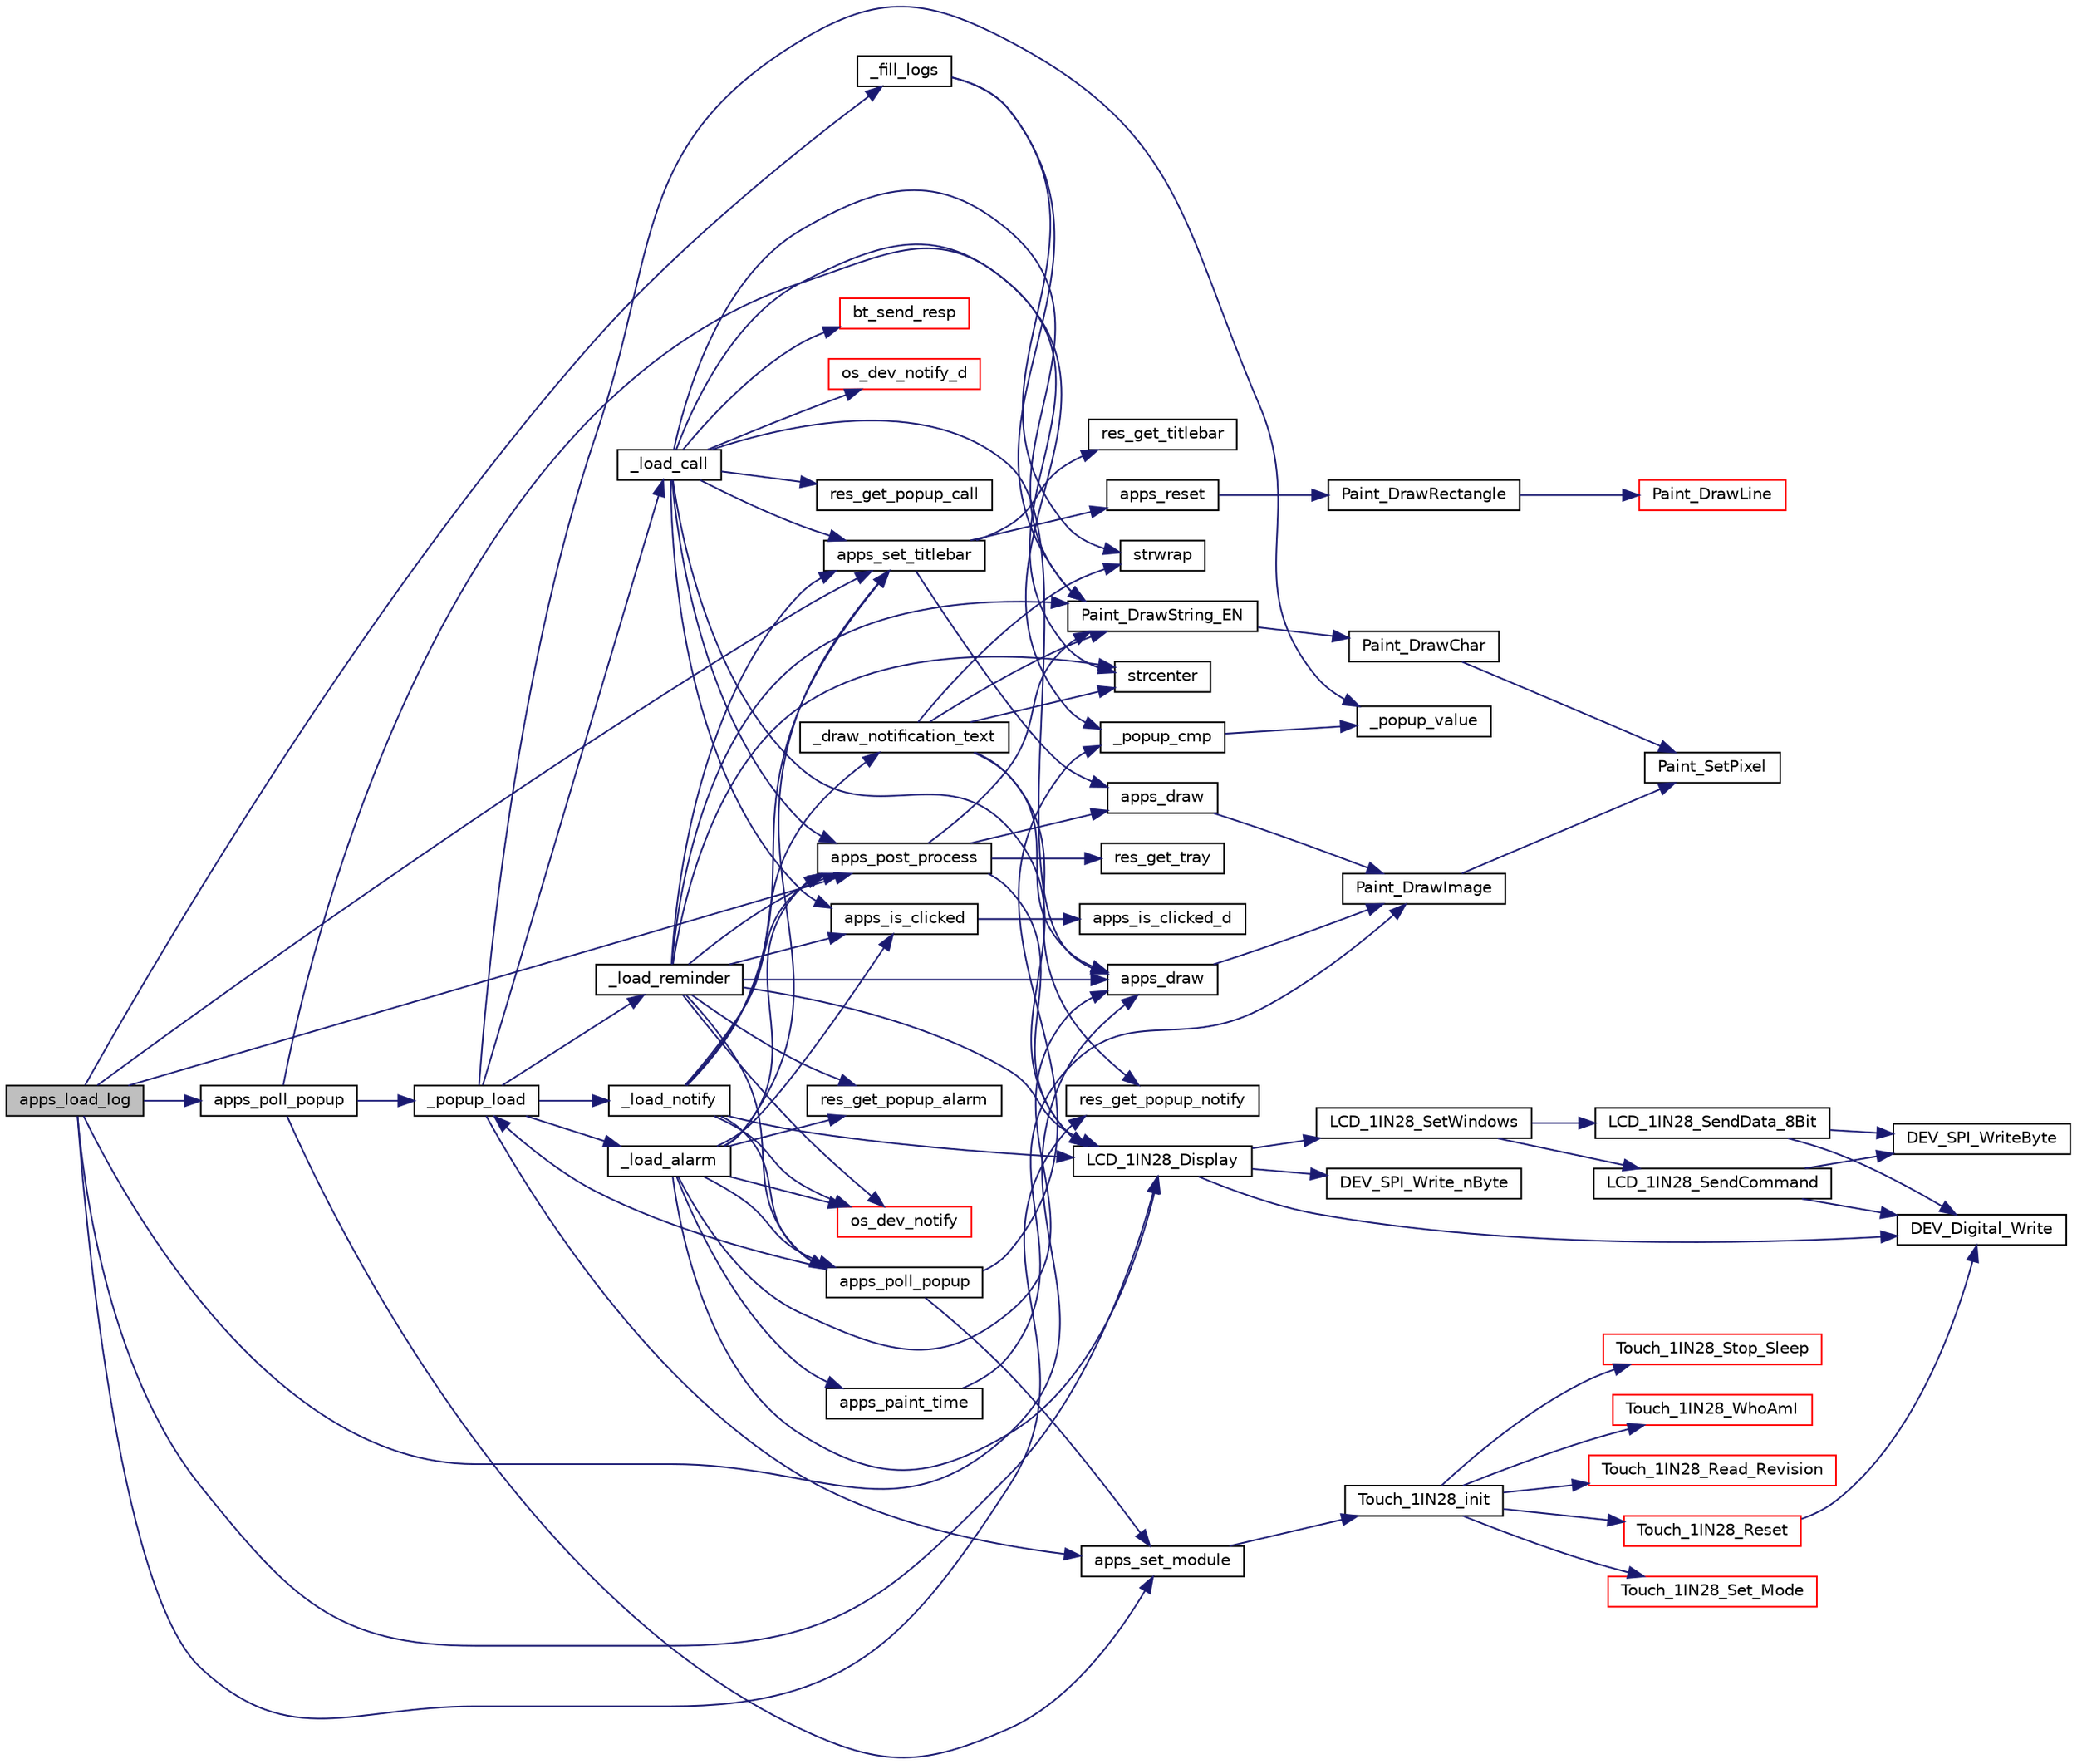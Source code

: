 digraph "apps_load_log"
{
 // LATEX_PDF_SIZE
  bgcolor="transparent";
  edge [fontname="Helvetica",fontsize="10",labelfontname="Helvetica",labelfontsize="10"];
  node [fontname="Helvetica",fontsize="10",shape=record];
  rankdir="LR";
  Node1 [label="apps_load_log",height=0.2,width=0.4,color="black", fillcolor="grey75", style="filled", fontcolor="black",tooltip=" "];
  Node1 -> Node2 [color="midnightblue",fontsize="10",style="solid",fontname="Helvetica"];
  Node2 [label="_fill_logs",height=0.2,width=0.4,color="black",URL="$debugger_8c.html#a85f351bda992df619517f9706d8bc662",tooltip=" "];
  Node2 -> Node3 [color="midnightblue",fontsize="10",style="solid",fontname="Helvetica"];
  Node3 [label="Paint_DrawString_EN",height=0.2,width=0.4,color="black",URL="$GUI__Paint_8c.html#aa9154b1fb7a40d79798eccbc51761925",tooltip="function: Display the string parameter: Xstart ：X coordinate Ystart ：Y coordinate pString ：The first ..."];
  Node3 -> Node4 [color="midnightblue",fontsize="10",style="solid",fontname="Helvetica"];
  Node4 [label="Paint_DrawChar",height=0.2,width=0.4,color="black",URL="$GUI__Paint_8c.html#a445504f3acd814f2c2dab209e8b7e26e",tooltip="function: Show English characters parameter: Xpoint ：X coordinate Ypoint ：Y coordinate Acsii_Char ：To..."];
  Node4 -> Node5 [color="midnightblue",fontsize="10",style="solid",fontname="Helvetica"];
  Node5 [label="Paint_SetPixel",height=0.2,width=0.4,color="black",URL="$GUI__Paint_8c.html#a48f4f5f8b9b528f98d3ddb1c2e2e108f",tooltip="function: Draw Pixels parameter: Xpoint : At point X Ypoint : At point Y Color : Painted colors"];
  Node2 -> Node6 [color="midnightblue",fontsize="10",style="solid",fontname="Helvetica"];
  Node6 [label="strwrap",height=0.2,width=0.4,color="black",URL="$wp__common_2src_2util_8c.html#ad58afc989224cc43ba38c48e5bde8b43",tooltip="Splits the input string into an array of substrings, considering both the line width and ' ' characte..."];
  Node1 -> Node7 [color="midnightblue",fontsize="10",style="solid",fontname="Helvetica"];
  Node7 [label="apps_draw",height=0.2,width=0.4,color="black",URL="$apps_8h.html#a7a95cc0c9891f8f50a4ce8ff57820f0a",tooltip=" "];
  Node7 -> Node8 [color="midnightblue",fontsize="10",style="solid",fontname="Helvetica"];
  Node8 [label="Paint_DrawImage",height=0.2,width=0.4,color="black",URL="$GUI__Paint_8c.html#ad0d9aff01666febe9f9436036f5e0c0c",tooltip=" "];
  Node8 -> Node5 [color="midnightblue",fontsize="10",style="solid",fontname="Helvetica"];
  Node1 -> Node9 [color="midnightblue",fontsize="10",style="solid",fontname="Helvetica"];
  Node9 [label="apps_poll_popup",height=0.2,width=0.4,color="black",URL="$apps_8h.html#ac7a73b284d976fb2cad1ef6a2c7a55c0",tooltip="Checks for new pop-up events."];
  Node9 -> Node10 [color="midnightblue",fontsize="10",style="solid",fontname="Helvetica"];
  Node10 [label="_popup_cmp",height=0.2,width=0.4,color="black",URL="$popup_8c.html#ada0053fdc0f26651744b5dba013a8f5a",tooltip=" "];
  Node10 -> Node11 [color="midnightblue",fontsize="10",style="solid",fontname="Helvetica"];
  Node11 [label="_popup_value",height=0.2,width=0.4,color="black",URL="$popup_8c.html#ab7ec577ff7a40958957b8b2f038c6a29",tooltip="Returns the priority of the pop-up type as an integer:"];
  Node9 -> Node12 [color="midnightblue",fontsize="10",style="solid",fontname="Helvetica"];
  Node12 [label="_popup_load",height=0.2,width=0.4,color="black",URL="$popup_8c.html#a22954eda0c75cb757cbcec2ade0404b0",tooltip=" "];
  Node12 -> Node13 [color="midnightblue",fontsize="10",style="solid",fontname="Helvetica"];
  Node13 [label="_load_alarm",height=0.2,width=0.4,color="black",URL="$popup_8c.html#a9f6f8d30fe0551215686892fb0c69551",tooltip=" "];
  Node13 -> Node7 [color="midnightblue",fontsize="10",style="solid",fontname="Helvetica"];
  Node13 -> Node14 [color="midnightblue",fontsize="10",style="solid",fontname="Helvetica"];
  Node14 [label="apps_is_clicked",height=0.2,width=0.4,color="black",URL="$apps_8h.html#a1abcbacc22cadcf3a2b3440c226db607",tooltip="Returns whether the selected area has been clicked @x_start - starting position x @y_start - starting..."];
  Node14 -> Node15 [color="midnightblue",fontsize="10",style="solid",fontname="Helvetica"];
  Node15 [label="apps_is_clicked_d",height=0.2,width=0.4,color="black",URL="$wp__apps_2src_2util_8c.html#a56bdcaf09de9faec22e4f26dd6fa6bb9",tooltip="apps_is_clicked with extra options @x - X position of the cursor @y - Y position of the cursor @x_sta..."];
  Node13 -> Node16 [color="midnightblue",fontsize="10",style="solid",fontname="Helvetica"];
  Node16 [label="apps_paint_time",height=0.2,width=0.4,color="black",URL="$apps_8h.html#aeb9a5f1ad6e54e82e33d46e47f9403e5",tooltip="UI Utilities."];
  Node16 -> Node8 [color="midnightblue",fontsize="10",style="solid",fontname="Helvetica"];
  Node13 -> Node17 [color="midnightblue",fontsize="10",style="solid",fontname="Helvetica"];
  Node17 [label="apps_poll_popup",height=0.2,width=0.4,color="black",URL="$popup_8c.html#ac7a73b284d976fb2cad1ef6a2c7a55c0",tooltip="Checks for new pop-up events."];
  Node17 -> Node10 [color="midnightblue",fontsize="10",style="solid",fontname="Helvetica"];
  Node17 -> Node12 [color="midnightblue",fontsize="10",style="solid",fontname="Helvetica"];
  Node17 -> Node18 [color="midnightblue",fontsize="10",style="solid",fontname="Helvetica"];
  Node18 [label="apps_set_module",height=0.2,width=0.4,color="black",URL="$apps_8h.html#aa913f70e04a02a5dfa81c8c91250d510",tooltip="Initializes the given module @screen_type - Type of the screen, if there is @popup_type - Type of the..."];
  Node18 -> Node19 [color="midnightblue",fontsize="10",style="solid",fontname="Helvetica"];
  Node19 [label="Touch_1IN28_init",height=0.2,width=0.4,color="black",URL="$Touch__1in28_8c.html#ae5ed301b9ca70a465a6c93d4c416fff2",tooltip="function : screen initialization 屏幕初始化 parameter:"];
  Node19 -> Node20 [color="midnightblue",fontsize="10",style="solid",fontname="Helvetica"];
  Node20 [label="Touch_1IN28_Read_Revision",height=0.2,width=0.4,color="red",URL="$Touch__1in28_8c.html#a39d6870264c2cdb37d9d1e1eac5b62ed",tooltip="function : Read software version number 读取软件版本号 parameter:"];
  Node19 -> Node22 [color="midnightblue",fontsize="10",style="solid",fontname="Helvetica"];
  Node22 [label="Touch_1IN28_Reset",height=0.2,width=0.4,color="red",URL="$Touch__1in28_8c.html#aaf34bd412ddc76154908a7f6dd43f384",tooltip="function : reset touch 复位触摸 parameter:"];
  Node22 -> Node24 [color="midnightblue",fontsize="10",style="solid",fontname="Helvetica"];
  Node24 [label="DEV_Digital_Write",height=0.2,width=0.4,color="black",URL="$DEV__Config_8c.html#a115bf3186fb590c5a9fa1bbfc2f38352",tooltip="GPIO read and write."];
  Node19 -> Node25 [color="midnightblue",fontsize="10",style="solid",fontname="Helvetica"];
  Node25 [label="Touch_1IN28_Set_Mode",height=0.2,width=0.4,color="red",URL="$Touch__1in28_8c.html#a4451bf226143a654058b0b9831485829",tooltip="function : Set touch mode 设置触摸模式 parameter:   mode = 0 gestures mode mode = 1 point mode mode = 2 mix..."];
  Node19 -> Node27 [color="midnightblue",fontsize="10",style="solid",fontname="Helvetica"];
  Node27 [label="Touch_1IN28_Stop_Sleep",height=0.2,width=0.4,color="red",URL="$Touch__1in28_8c.html#a05931da08d4d9567eb7b2b193143ff45",tooltip="function : exit sleep mode 退出休眠模式 parameter:"];
  Node19 -> Node28 [color="midnightblue",fontsize="10",style="solid",fontname="Helvetica"];
  Node28 [label="Touch_1IN28_WhoAmI",height=0.2,width=0.4,color="red",URL="$Touch__1in28_8c.html#ae09de88d450a31f365cfd38729a9a9be",tooltip="| File : Touch_1IN28.c | Author : Waveshare team | Function : Hardware underlying interface | Info : ..."];
  Node13 -> Node29 [color="midnightblue",fontsize="10",style="solid",fontname="Helvetica"];
  Node29 [label="apps_post_process",height=0.2,width=0.4,color="black",URL="$apps_8h.html#a329ee8032f9cc7781b49495819051695",tooltip="Retrieves the status from various sources and draws to the buffer @is_cb - Whether this function is c..."];
  Node29 -> Node30 [color="midnightblue",fontsize="10",style="solid",fontname="Helvetica"];
  Node30 [label="apps_draw",height=0.2,width=0.4,color="black",URL="$wp__apps_2src_2util_8c.html#a7a95cc0c9891f8f50a4ce8ff57820f0a",tooltip=" "];
  Node30 -> Node8 [color="midnightblue",fontsize="10",style="solid",fontname="Helvetica"];
  Node29 -> Node31 [color="midnightblue",fontsize="10",style="solid",fontname="Helvetica"];
  Node31 [label="LCD_1IN28_Display",height=0.2,width=0.4,color="black",URL="$LCD__1in28_8c.html#a620a570daf64d54494b768ac4707392c",tooltip="function : Sends the image buffer in RAM to displays parameter:"];
  Node31 -> Node24 [color="midnightblue",fontsize="10",style="solid",fontname="Helvetica"];
  Node31 -> Node32 [color="midnightblue",fontsize="10",style="solid",fontname="Helvetica"];
  Node32 [label="DEV_SPI_Write_nByte",height=0.2,width=0.4,color="black",URL="$DEV__Config_8c.html#a92c541993a71ed8ecef5826ef58d13b9",tooltip=" "];
  Node31 -> Node33 [color="midnightblue",fontsize="10",style="solid",fontname="Helvetica"];
  Node33 [label="LCD_1IN28_SetWindows",height=0.2,width=0.4,color="black",URL="$LCD__1in28_8c.html#acd05edcea026ac08a178c1b0653e223d",tooltip="function: Sets the start position and size of the display area parameter: Xstart : X direction Start ..."];
  Node33 -> Node34 [color="midnightblue",fontsize="10",style="solid",fontname="Helvetica"];
  Node34 [label="LCD_1IN28_SendCommand",height=0.2,width=0.4,color="black",URL="$LCD__1in28_8c.html#a2d4544449c2fbb5d7d30d007c4175d0e",tooltip="function : send command parameter: Reg : Command register"];
  Node34 -> Node24 [color="midnightblue",fontsize="10",style="solid",fontname="Helvetica"];
  Node34 -> Node35 [color="midnightblue",fontsize="10",style="solid",fontname="Helvetica"];
  Node35 [label="DEV_SPI_WriteByte",height=0.2,width=0.4,color="black",URL="$DEV__Config_8c.html#a81090f78e7cb924d294d518b16ce3cc3",tooltip="SPI."];
  Node33 -> Node36 [color="midnightblue",fontsize="10",style="solid",fontname="Helvetica"];
  Node36 [label="LCD_1IN28_SendData_8Bit",height=0.2,width=0.4,color="black",URL="$LCD__1in28_8c.html#a269938e6774f0acd809bb33c7d7ddc73",tooltip="function : send data parameter: Data : Write data"];
  Node36 -> Node24 [color="midnightblue",fontsize="10",style="solid",fontname="Helvetica"];
  Node36 -> Node35 [color="midnightblue",fontsize="10",style="solid",fontname="Helvetica"];
  Node29 -> Node3 [color="midnightblue",fontsize="10",style="solid",fontname="Helvetica"];
  Node29 -> Node37 [color="midnightblue",fontsize="10",style="solid",fontname="Helvetica"];
  Node37 [label="res_get_tray",height=0.2,width=0.4,color="black",URL="$resources_8h.html#a96f0bcacffc0881a1a7bd6666fa7d60f",tooltip=" "];
  Node13 -> Node38 [color="midnightblue",fontsize="10",style="solid",fontname="Helvetica"];
  Node38 [label="apps_set_titlebar",height=0.2,width=0.4,color="black",URL="$apps_8h.html#ae0e0b39421fea8ca700d22ca1a2a3eeb",tooltip=" "];
  Node38 -> Node30 [color="midnightblue",fontsize="10",style="solid",fontname="Helvetica"];
  Node38 -> Node39 [color="midnightblue",fontsize="10",style="solid",fontname="Helvetica"];
  Node39 [label="apps_reset",height=0.2,width=0.4,color="black",URL="$wp__apps_2src_2util_8c.html#a943f1471b13bd65becbf3af2c02c4a82",tooltip=" "];
  Node39 -> Node40 [color="midnightblue",fontsize="10",style="solid",fontname="Helvetica"];
  Node40 [label="Paint_DrawRectangle",height=0.2,width=0.4,color="black",URL="$GUI__Paint_8c.html#a2c2ad0a6d3dccaeeed60fd3ef44c644c",tooltip="function: Draw a rectangle parameter: Xstart ：Rectangular Starting Xpoint point coordinates Ystart ：R..."];
  Node40 -> Node41 [color="midnightblue",fontsize="10",style="solid",fontname="Helvetica"];
  Node41 [label="Paint_DrawLine",height=0.2,width=0.4,color="red",URL="$GUI__Paint_8c.html#a3f3fab298d3efaa84f39253946ce1901",tooltip="function: Draw a line of arbitrary slope parameter: Xstart ：Starting Xpoint point coordinates Ystart ..."];
  Node38 -> Node43 [color="midnightblue",fontsize="10",style="solid",fontname="Helvetica"];
  Node43 [label="res_get_titlebar",height=0.2,width=0.4,color="black",URL="$resources_8h.html#af520fc94bba7de9ec8e5b73e15039106",tooltip=" "];
  Node13 -> Node31 [color="midnightblue",fontsize="10",style="solid",fontname="Helvetica"];
  Node13 -> Node44 [color="midnightblue",fontsize="10",style="solid",fontname="Helvetica"];
  Node44 [label="os_dev_notify",height=0.2,width=0.4,color="red",URL="$dev_8h.html#af6860e394b7a752a17d4768b1b5d6660",tooltip="Create a notification effect with desired GPIOs for 360ms."];
  Node13 -> Node47 [color="midnightblue",fontsize="10",style="solid",fontname="Helvetica"];
  Node47 [label="res_get_popup_alarm",height=0.2,width=0.4,color="black",URL="$resources_8h.html#a736f0db7ca66b0ac8d5deb4b2f1a0a30",tooltip=" "];
  Node12 -> Node48 [color="midnightblue",fontsize="10",style="solid",fontname="Helvetica"];
  Node48 [label="_load_call",height=0.2,width=0.4,color="black",URL="$popup_8c.html#aa81deeb21fe66f433f5b751dc1288128",tooltip=" "];
  Node48 -> Node7 [color="midnightblue",fontsize="10",style="solid",fontname="Helvetica"];
  Node48 -> Node14 [color="midnightblue",fontsize="10",style="solid",fontname="Helvetica"];
  Node48 -> Node29 [color="midnightblue",fontsize="10",style="solid",fontname="Helvetica"];
  Node48 -> Node38 [color="midnightblue",fontsize="10",style="solid",fontname="Helvetica"];
  Node48 -> Node49 [color="midnightblue",fontsize="10",style="solid",fontname="Helvetica"];
  Node49 [label="bt_send_resp",height=0.2,width=0.4,color="red",URL="$bt_8h.html#a872c9f0d31efbb5f055d9fdc02bc3979",tooltip=" "];
  Node48 -> Node31 [color="midnightblue",fontsize="10",style="solid",fontname="Helvetica"];
  Node48 -> Node52 [color="midnightblue",fontsize="10",style="solid",fontname="Helvetica"];
  Node52 [label="os_dev_notify_d",height=0.2,width=0.4,color="red",URL="$dev_8h.html#a90b537677333beca80545c0282e1e370",tooltip="os_dev_notify with custom notification durations."];
  Node48 -> Node3 [color="midnightblue",fontsize="10",style="solid",fontname="Helvetica"];
  Node48 -> Node53 [color="midnightblue",fontsize="10",style="solid",fontname="Helvetica"];
  Node53 [label="res_get_popup_call",height=0.2,width=0.4,color="black",URL="$resources_8h.html#ab75724d6569c8e937160b6825f7534b3",tooltip=" "];
  Node48 -> Node54 [color="midnightblue",fontsize="10",style="solid",fontname="Helvetica"];
  Node54 [label="strcenter",height=0.2,width=0.4,color="black",URL="$wp__common_2src_2util_8c.html#ab632a84026ec8724e293cd18c9500b5f",tooltip="Centers the given string in-place and returns it @str - string to center @str_s - length of the strin..."];
  Node12 -> Node55 [color="midnightblue",fontsize="10",style="solid",fontname="Helvetica"];
  Node55 [label="_load_notify",height=0.2,width=0.4,color="black",URL="$popup_8c.html#a417a95b3689213156011062bc40bdfbc",tooltip=" "];
  Node55 -> Node56 [color="midnightblue",fontsize="10",style="solid",fontname="Helvetica"];
  Node56 [label="_draw_notification_text",height=0.2,width=0.4,color="black",URL="$popup_8c.html#a8a0cc2d67be48f6a9a0a782600d19098",tooltip=" "];
  Node56 -> Node7 [color="midnightblue",fontsize="10",style="solid",fontname="Helvetica"];
  Node56 -> Node3 [color="midnightblue",fontsize="10",style="solid",fontname="Helvetica"];
  Node56 -> Node57 [color="midnightblue",fontsize="10",style="solid",fontname="Helvetica"];
  Node57 [label="res_get_popup_notify",height=0.2,width=0.4,color="black",URL="$resources_8h.html#a2db2d5009288e921cfbec3541fca5fad",tooltip=" "];
  Node56 -> Node54 [color="midnightblue",fontsize="10",style="solid",fontname="Helvetica"];
  Node56 -> Node6 [color="midnightblue",fontsize="10",style="solid",fontname="Helvetica"];
  Node55 -> Node17 [color="midnightblue",fontsize="10",style="solid",fontname="Helvetica"];
  Node55 -> Node29 [color="midnightblue",fontsize="10",style="solid",fontname="Helvetica"];
  Node55 -> Node38 [color="midnightblue",fontsize="10",style="solid",fontname="Helvetica"];
  Node55 -> Node31 [color="midnightblue",fontsize="10",style="solid",fontname="Helvetica"];
  Node55 -> Node44 [color="midnightblue",fontsize="10",style="solid",fontname="Helvetica"];
  Node12 -> Node58 [color="midnightblue",fontsize="10",style="solid",fontname="Helvetica"];
  Node58 [label="_load_reminder",height=0.2,width=0.4,color="black",URL="$popup_8c.html#a70a2b254a95af4b98a85f3999bace9bf",tooltip=" "];
  Node58 -> Node7 [color="midnightblue",fontsize="10",style="solid",fontname="Helvetica"];
  Node58 -> Node14 [color="midnightblue",fontsize="10",style="solid",fontname="Helvetica"];
  Node58 -> Node17 [color="midnightblue",fontsize="10",style="solid",fontname="Helvetica"];
  Node58 -> Node29 [color="midnightblue",fontsize="10",style="solid",fontname="Helvetica"];
  Node58 -> Node38 [color="midnightblue",fontsize="10",style="solid",fontname="Helvetica"];
  Node58 -> Node31 [color="midnightblue",fontsize="10",style="solid",fontname="Helvetica"];
  Node58 -> Node44 [color="midnightblue",fontsize="10",style="solid",fontname="Helvetica"];
  Node58 -> Node3 [color="midnightblue",fontsize="10",style="solid",fontname="Helvetica"];
  Node58 -> Node47 [color="midnightblue",fontsize="10",style="solid",fontname="Helvetica"];
  Node58 -> Node54 [color="midnightblue",fontsize="10",style="solid",fontname="Helvetica"];
  Node12 -> Node11 [color="midnightblue",fontsize="10",style="solid",fontname="Helvetica"];
  Node12 -> Node18 [color="midnightblue",fontsize="10",style="solid",fontname="Helvetica"];
  Node9 -> Node18 [color="midnightblue",fontsize="10",style="solid",fontname="Helvetica"];
  Node1 -> Node29 [color="midnightblue",fontsize="10",style="solid",fontname="Helvetica"];
  Node1 -> Node38 [color="midnightblue",fontsize="10",style="solid",fontname="Helvetica"];
  Node1 -> Node31 [color="midnightblue",fontsize="10",style="solid",fontname="Helvetica"];
  Node1 -> Node57 [color="midnightblue",fontsize="10",style="solid",fontname="Helvetica"];
}
